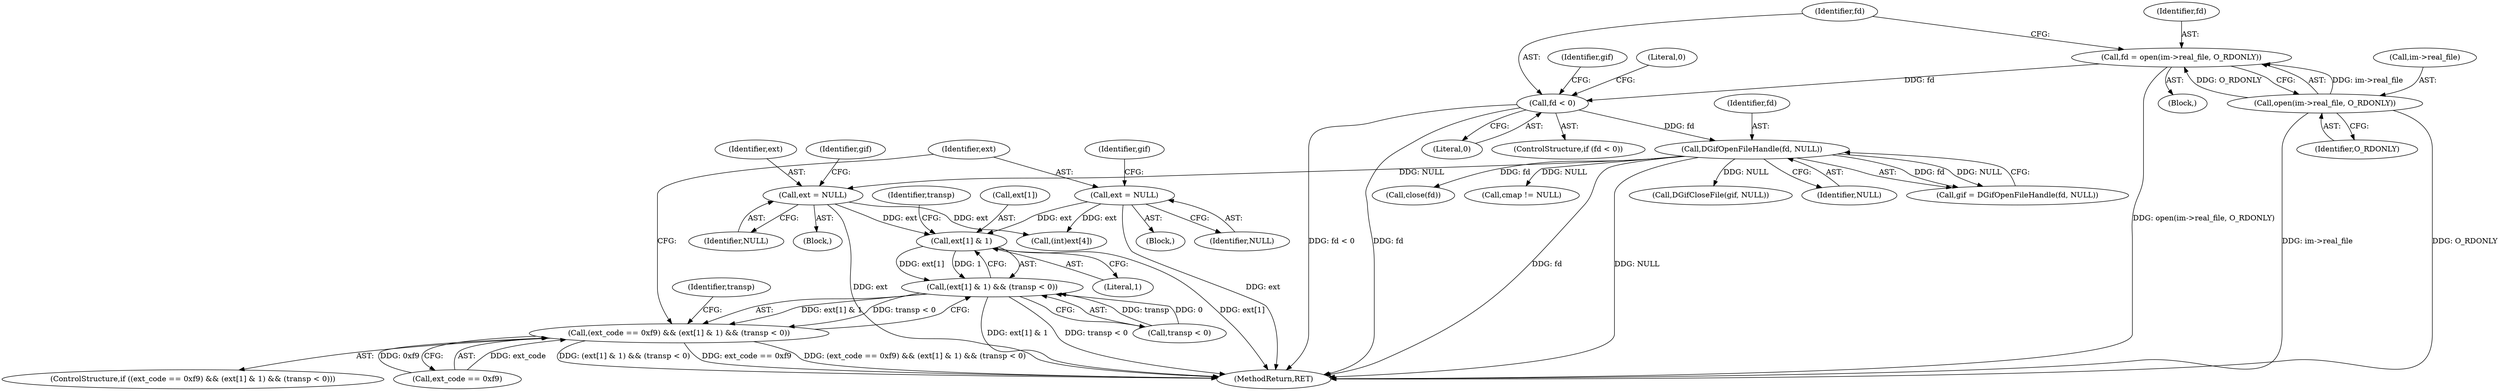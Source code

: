 digraph "0_enlightment_37a96801663b7b4cd3fbe56cc0eb8b6a17e766a8@array" {
"1000373" [label="(Call,ext[1] & 1)"];
"1000355" [label="(Call,ext = NULL)"];
"1000189" [label="(Call,DGifOpenFileHandle(fd, NULL))"];
"1000182" [label="(Call,fd < 0)"];
"1000174" [label="(Call,fd = open(im->real_file, O_RDONLY))"];
"1000176" [label="(Call,open(im->real_file, O_RDONLY))"];
"1000389" [label="(Call,ext = NULL)"];
"1000372" [label="(Call,(ext[1] & 1) && (transp < 0))"];
"1000368" [label="(Call,(ext_code == 0xf9) && (ext[1] & 1) && (transp < 0))"];
"1000190" [label="(Identifier,fd)"];
"1000177" [label="(Call,im->real_file)"];
"1000378" [label="(Call,transp < 0)"];
"1000359" [label="(Identifier,gif)"];
"1000770" [label="(Call,DGifCloseFile(gif, NULL))"];
"1000366" [label="(Block,)"];
"1000372" [label="(Call,(ext[1] & 1) && (transp < 0))"];
"1000389" [label="(Call,ext = NULL)"];
"1000184" [label="(Literal,0)"];
"1000186" [label="(Literal,0)"];
"1000368" [label="(Call,(ext_code == 0xf9) && (ext[1] & 1) && (transp < 0))"];
"1000367" [label="(ControlStructure,if ((ext_code == 0xf9) && (ext[1] & 1) && (transp < 0)))"];
"1000390" [label="(Identifier,ext)"];
"1000383" [label="(Identifier,transp)"];
"1000115" [label="(Block,)"];
"1000182" [label="(Call,fd < 0)"];
"1000174" [label="(Call,fd = open(im->real_file, O_RDONLY))"];
"1000191" [label="(Identifier,NULL)"];
"1000357" [label="(Identifier,NULL)"];
"1000377" [label="(Literal,1)"];
"1000187" [label="(Call,gif = DGifOpenFileHandle(fd, NULL))"];
"1000369" [label="(Call,ext_code == 0xf9)"];
"1000183" [label="(Identifier,fd)"];
"1000374" [label="(Call,ext[1])"];
"1000189" [label="(Call,DGifOpenFileHandle(fd, NULL))"];
"1000176" [label="(Call,open(im->real_file, O_RDONLY))"];
"1000775" [label="(MethodReturn,RET)"];
"1000384" [label="(Call,(int)ext[4])"];
"1000356" [label="(Identifier,ext)"];
"1000352" [label="(Block,)"];
"1000373" [label="(Call,ext[1] & 1)"];
"1000175" [label="(Identifier,fd)"];
"1000196" [label="(Call,close(fd))"];
"1000479" [label="(Call,cmap != NULL)"];
"1000180" [label="(Identifier,O_RDONLY)"];
"1000355" [label="(Call,ext = NULL)"];
"1000188" [label="(Identifier,gif)"];
"1000393" [label="(Identifier,gif)"];
"1000181" [label="(ControlStructure,if (fd < 0))"];
"1000379" [label="(Identifier,transp)"];
"1000391" [label="(Identifier,NULL)"];
"1000373" -> "1000372"  [label="AST: "];
"1000373" -> "1000377"  [label="CFG: "];
"1000374" -> "1000373"  [label="AST: "];
"1000377" -> "1000373"  [label="AST: "];
"1000379" -> "1000373"  [label="CFG: "];
"1000372" -> "1000373"  [label="CFG: "];
"1000373" -> "1000775"  [label="DDG: ext[1]"];
"1000373" -> "1000372"  [label="DDG: ext[1]"];
"1000373" -> "1000372"  [label="DDG: 1"];
"1000355" -> "1000373"  [label="DDG: ext"];
"1000389" -> "1000373"  [label="DDG: ext"];
"1000355" -> "1000352"  [label="AST: "];
"1000355" -> "1000357"  [label="CFG: "];
"1000356" -> "1000355"  [label="AST: "];
"1000357" -> "1000355"  [label="AST: "];
"1000359" -> "1000355"  [label="CFG: "];
"1000355" -> "1000775"  [label="DDG: ext"];
"1000189" -> "1000355"  [label="DDG: NULL"];
"1000355" -> "1000384"  [label="DDG: ext"];
"1000189" -> "1000187"  [label="AST: "];
"1000189" -> "1000191"  [label="CFG: "];
"1000190" -> "1000189"  [label="AST: "];
"1000191" -> "1000189"  [label="AST: "];
"1000187" -> "1000189"  [label="CFG: "];
"1000189" -> "1000775"  [label="DDG: fd"];
"1000189" -> "1000775"  [label="DDG: NULL"];
"1000189" -> "1000187"  [label="DDG: fd"];
"1000189" -> "1000187"  [label="DDG: NULL"];
"1000182" -> "1000189"  [label="DDG: fd"];
"1000189" -> "1000196"  [label="DDG: fd"];
"1000189" -> "1000479"  [label="DDG: NULL"];
"1000189" -> "1000770"  [label="DDG: NULL"];
"1000182" -> "1000181"  [label="AST: "];
"1000182" -> "1000184"  [label="CFG: "];
"1000183" -> "1000182"  [label="AST: "];
"1000184" -> "1000182"  [label="AST: "];
"1000186" -> "1000182"  [label="CFG: "];
"1000188" -> "1000182"  [label="CFG: "];
"1000182" -> "1000775"  [label="DDG: fd < 0"];
"1000182" -> "1000775"  [label="DDG: fd"];
"1000174" -> "1000182"  [label="DDG: fd"];
"1000174" -> "1000115"  [label="AST: "];
"1000174" -> "1000176"  [label="CFG: "];
"1000175" -> "1000174"  [label="AST: "];
"1000176" -> "1000174"  [label="AST: "];
"1000183" -> "1000174"  [label="CFG: "];
"1000174" -> "1000775"  [label="DDG: open(im->real_file, O_RDONLY)"];
"1000176" -> "1000174"  [label="DDG: im->real_file"];
"1000176" -> "1000174"  [label="DDG: O_RDONLY"];
"1000176" -> "1000180"  [label="CFG: "];
"1000177" -> "1000176"  [label="AST: "];
"1000180" -> "1000176"  [label="AST: "];
"1000176" -> "1000775"  [label="DDG: O_RDONLY"];
"1000176" -> "1000775"  [label="DDG: im->real_file"];
"1000389" -> "1000366"  [label="AST: "];
"1000389" -> "1000391"  [label="CFG: "];
"1000390" -> "1000389"  [label="AST: "];
"1000391" -> "1000389"  [label="AST: "];
"1000393" -> "1000389"  [label="CFG: "];
"1000389" -> "1000775"  [label="DDG: ext"];
"1000389" -> "1000384"  [label="DDG: ext"];
"1000372" -> "1000368"  [label="AST: "];
"1000372" -> "1000378"  [label="CFG: "];
"1000378" -> "1000372"  [label="AST: "];
"1000368" -> "1000372"  [label="CFG: "];
"1000372" -> "1000775"  [label="DDG: ext[1] & 1"];
"1000372" -> "1000775"  [label="DDG: transp < 0"];
"1000372" -> "1000368"  [label="DDG: ext[1] & 1"];
"1000372" -> "1000368"  [label="DDG: transp < 0"];
"1000378" -> "1000372"  [label="DDG: transp"];
"1000378" -> "1000372"  [label="DDG: 0"];
"1000368" -> "1000367"  [label="AST: "];
"1000368" -> "1000369"  [label="CFG: "];
"1000369" -> "1000368"  [label="AST: "];
"1000383" -> "1000368"  [label="CFG: "];
"1000390" -> "1000368"  [label="CFG: "];
"1000368" -> "1000775"  [label="DDG: ext_code == 0xf9"];
"1000368" -> "1000775"  [label="DDG: (ext_code == 0xf9) && (ext[1] & 1) && (transp < 0)"];
"1000368" -> "1000775"  [label="DDG: (ext[1] & 1) && (transp < 0)"];
"1000369" -> "1000368"  [label="DDG: ext_code"];
"1000369" -> "1000368"  [label="DDG: 0xf9"];
}

